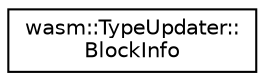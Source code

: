 digraph "Graphical Class Hierarchy"
{
  edge [fontname="Helvetica",fontsize="10",labelfontname="Helvetica",labelfontsize="10"];
  node [fontname="Helvetica",fontsize="10",shape=record];
  rankdir="LR";
  Node0 [label="wasm::TypeUpdater::\lBlockInfo",height=0.2,width=0.4,color="black", fillcolor="white", style="filled",URL="$structwasm_1_1_type_updater_1_1_block_info.html"];
}
